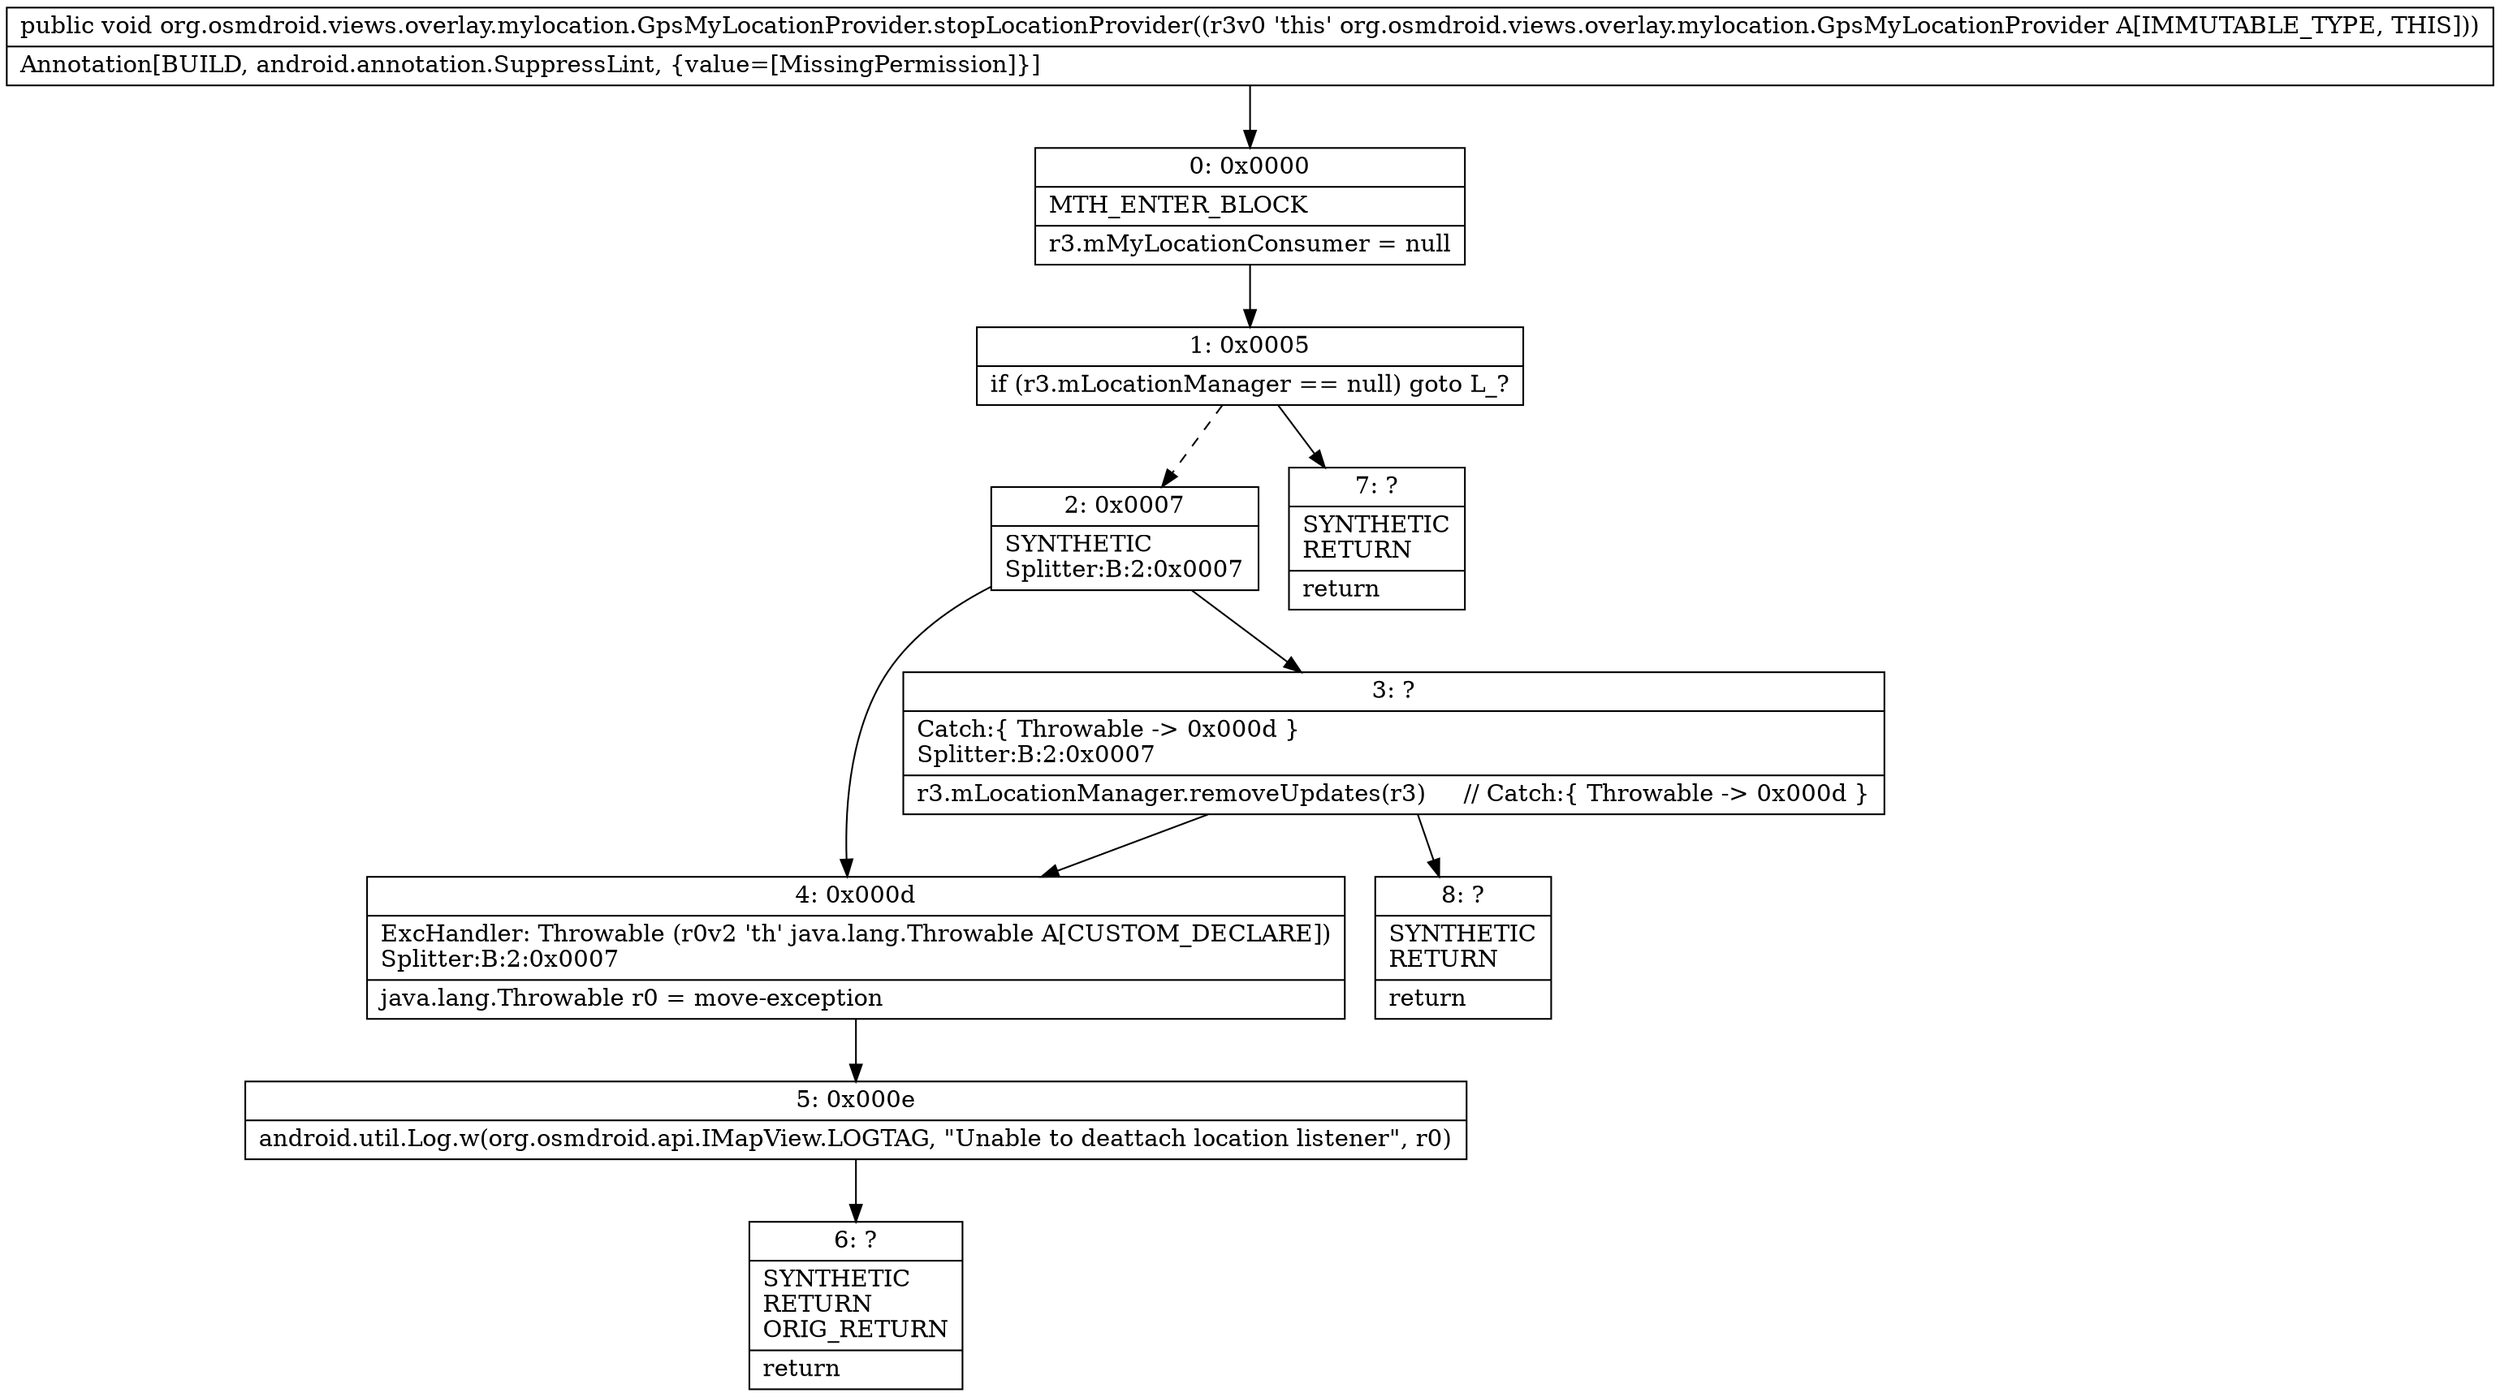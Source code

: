 digraph "CFG fororg.osmdroid.views.overlay.mylocation.GpsMyLocationProvider.stopLocationProvider()V" {
Node_0 [shape=record,label="{0\:\ 0x0000|MTH_ENTER_BLOCK\l|r3.mMyLocationConsumer = null\l}"];
Node_1 [shape=record,label="{1\:\ 0x0005|if (r3.mLocationManager == null) goto L_?\l}"];
Node_2 [shape=record,label="{2\:\ 0x0007|SYNTHETIC\lSplitter:B:2:0x0007\l}"];
Node_3 [shape=record,label="{3\:\ ?|Catch:\{ Throwable \-\> 0x000d \}\lSplitter:B:2:0x0007\l|r3.mLocationManager.removeUpdates(r3)     \/\/ Catch:\{ Throwable \-\> 0x000d \}\l}"];
Node_4 [shape=record,label="{4\:\ 0x000d|ExcHandler: Throwable (r0v2 'th' java.lang.Throwable A[CUSTOM_DECLARE])\lSplitter:B:2:0x0007\l|java.lang.Throwable r0 = move\-exception\l}"];
Node_5 [shape=record,label="{5\:\ 0x000e|android.util.Log.w(org.osmdroid.api.IMapView.LOGTAG, \"Unable to deattach location listener\", r0)\l}"];
Node_6 [shape=record,label="{6\:\ ?|SYNTHETIC\lRETURN\lORIG_RETURN\l|return\l}"];
Node_7 [shape=record,label="{7\:\ ?|SYNTHETIC\lRETURN\l|return\l}"];
Node_8 [shape=record,label="{8\:\ ?|SYNTHETIC\lRETURN\l|return\l}"];
MethodNode[shape=record,label="{public void org.osmdroid.views.overlay.mylocation.GpsMyLocationProvider.stopLocationProvider((r3v0 'this' org.osmdroid.views.overlay.mylocation.GpsMyLocationProvider A[IMMUTABLE_TYPE, THIS]))  | Annotation[BUILD, android.annotation.SuppressLint, \{value=[MissingPermission]\}]\l}"];
MethodNode -> Node_0;
Node_0 -> Node_1;
Node_1 -> Node_2[style=dashed];
Node_1 -> Node_7;
Node_2 -> Node_3;
Node_2 -> Node_4;
Node_3 -> Node_4;
Node_3 -> Node_8;
Node_4 -> Node_5;
Node_5 -> Node_6;
}

